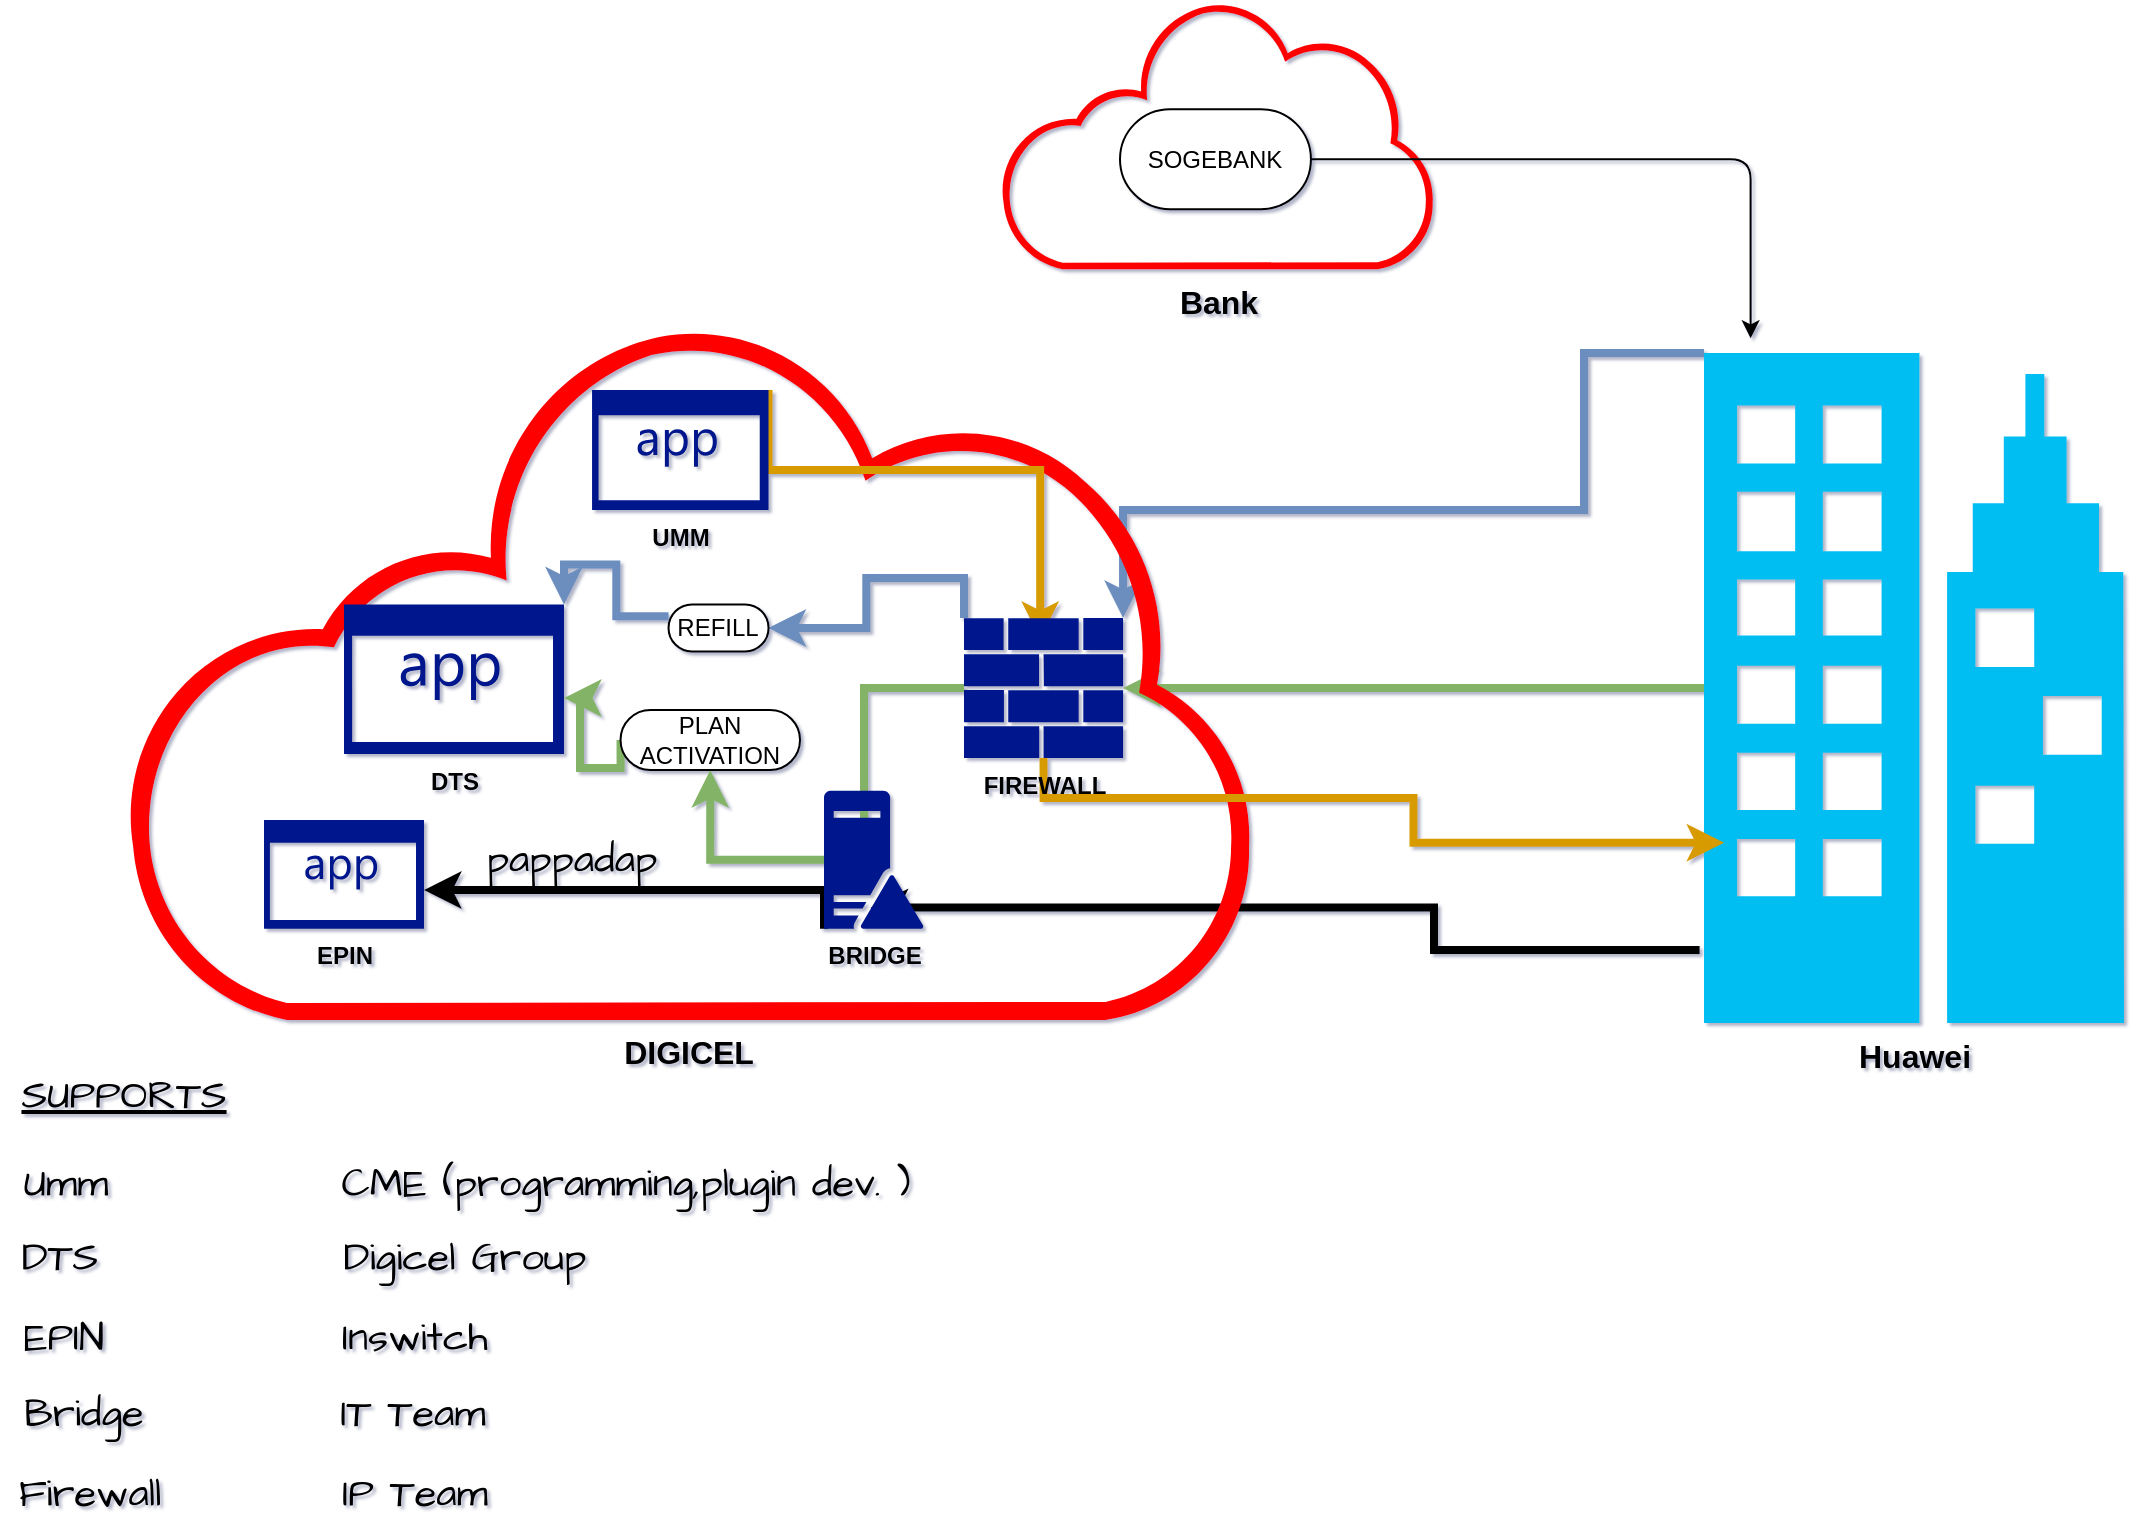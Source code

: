 <mxfile version="21.6.7" type="github">
  <diagram name="Page-1" id="t8YykXuLGxyKTEL0lErA">
    <mxGraphModel dx="1080" dy="1433" grid="1" gridSize="10" guides="1" tooltips="1" connect="1" arrows="1" fold="1" page="1" pageScale="1" pageWidth="1169" pageHeight="827" background="#ffffff" math="0" shadow="1">
      <root>
        <mxCell id="0" />
        <mxCell id="1" parent="0" />
        <mxCell id="xWJ1TwTEUtmIrzbeGdE--28" style="edgeStyle=orthogonalEdgeStyle;rounded=0;orthogonalLoop=1;jettySize=auto;html=1;exitX=0;exitY=0;exitDx=0;exitDy=0;exitPerimeter=0;entryX=1;entryY=0;entryDx=0;entryDy=0;entryPerimeter=0;fillColor=#dae8fc;strokeColor=#6c8ebf;strokeWidth=4;" edge="1" parent="1" source="xWJ1TwTEUtmIrzbeGdE--1" target="xWJ1TwTEUtmIrzbeGdE--17">
          <mxGeometry relative="1" as="geometry">
            <Array as="points">
              <mxPoint x="822" y="-623" />
              <mxPoint x="822" y="-545" />
              <mxPoint x="591" y="-545" />
            </Array>
          </mxGeometry>
        </mxCell>
        <mxCell id="xWJ1TwTEUtmIrzbeGdE--31" style="edgeStyle=orthogonalEdgeStyle;rounded=0;orthogonalLoop=1;jettySize=auto;html=1;exitX=0;exitY=0.5;exitDx=0;exitDy=0;exitPerimeter=0;entryX=1;entryY=0.5;entryDx=0;entryDy=0;entryPerimeter=0;fillColor=#d5e8d4;strokeColor=#82b366;strokeWidth=4;" edge="1" parent="1" source="xWJ1TwTEUtmIrzbeGdE--1" target="xWJ1TwTEUtmIrzbeGdE--17">
          <mxGeometry relative="1" as="geometry">
            <Array as="points">
              <mxPoint x="862" y="-456" />
            </Array>
          </mxGeometry>
        </mxCell>
        <mxCell id="xWJ1TwTEUtmIrzbeGdE--39" style="edgeStyle=orthogonalEdgeStyle;rounded=0;orthogonalLoop=1;jettySize=auto;html=1;exitX=-0.02;exitY=0.897;exitDx=0;exitDy=0;exitPerimeter=0;entryX=0.47;entryY=0.846;entryDx=0;entryDy=0;entryPerimeter=0;strokeWidth=4;" edge="1" parent="1" source="xWJ1TwTEUtmIrzbeGdE--1" target="xWJ1TwTEUtmIrzbeGdE--18">
          <mxGeometry relative="1" as="geometry">
            <Array as="points">
              <mxPoint x="747" y="-325" />
              <mxPoint x="747" y="-346" />
            </Array>
          </mxGeometry>
        </mxCell>
        <mxCell id="xWJ1TwTEUtmIrzbeGdE--1" value="&lt;b&gt;&lt;font style=&quot;font-size: 16px;&quot;&gt;Huawei&lt;/font&gt;&lt;/b&gt;" style="verticalLabelPosition=bottom;html=1;verticalAlign=top;align=center;strokeColor=none;fillColor=#00BEF2;shape=mxgraph.azure.enterprise;pointerEvents=1;" vertex="1" parent="1">
          <mxGeometry x="882" y="-623.5" width="210" height="335" as="geometry" />
        </mxCell>
        <mxCell id="xWJ1TwTEUtmIrzbeGdE--7" value="&lt;b&gt;&lt;font style=&quot;font-size: 16px;&quot;&gt;DIGICEL&lt;/font&gt;&lt;/b&gt;" style="sketch=0;aspect=fixed;pointerEvents=1;shadow=0;dashed=0;html=1;strokeColor=none;labelPosition=center;verticalLabelPosition=bottom;verticalAlign=top;align=center;fillColor=#FF0000;shape=mxgraph.mscae.enterprise.internet_hollow" vertex="1" parent="1">
          <mxGeometry x="92" y="-640" width="564.53" height="350" as="geometry" />
        </mxCell>
        <mxCell id="xWJ1TwTEUtmIrzbeGdE--37" style="edgeStyle=orthogonalEdgeStyle;rounded=0;orthogonalLoop=1;jettySize=auto;html=1;exitX=1;exitY=0;exitDx=0;exitDy=0;exitPerimeter=0;entryX=0.479;entryY=0.15;entryDx=0;entryDy=0;entryPerimeter=0;fillColor=#ffe6cc;strokeColor=#d79b00;strokeWidth=4;" edge="1" parent="1" source="xWJ1TwTEUtmIrzbeGdE--13" target="xWJ1TwTEUtmIrzbeGdE--17">
          <mxGeometry relative="1" as="geometry">
            <Array as="points">
              <mxPoint x="414" y="-565" />
              <mxPoint x="550" y="-565" />
            </Array>
          </mxGeometry>
        </mxCell>
        <mxCell id="xWJ1TwTEUtmIrzbeGdE--13" value="&lt;b&gt;UMM&lt;/b&gt;" style="sketch=0;aspect=fixed;pointerEvents=1;shadow=0;dashed=0;html=1;strokeColor=none;labelPosition=center;verticalLabelPosition=bottom;verticalAlign=top;align=center;fillColor=#00188D;shape=mxgraph.mscae.enterprise.application" vertex="1" parent="1">
          <mxGeometry x="326.03" y="-605" width="88.24" height="60" as="geometry" />
        </mxCell>
        <mxCell id="xWJ1TwTEUtmIrzbeGdE--14" value="&lt;b&gt;DTS&lt;/b&gt;" style="sketch=0;aspect=fixed;pointerEvents=1;shadow=0;dashed=0;html=1;strokeColor=none;labelPosition=center;verticalLabelPosition=bottom;verticalAlign=top;align=center;fillColor=#00188D;shape=mxgraph.mscae.enterprise.application" vertex="1" parent="1">
          <mxGeometry x="202" y="-497.8" width="110" height="74.8" as="geometry" />
        </mxCell>
        <mxCell id="xWJ1TwTEUtmIrzbeGdE--15" value="&lt;b&gt;EPIN&lt;/b&gt;" style="sketch=0;aspect=fixed;pointerEvents=1;shadow=0;dashed=0;html=1;strokeColor=none;labelPosition=center;verticalLabelPosition=bottom;verticalAlign=top;align=center;fillColor=#00188D;shape=mxgraph.mscae.enterprise.application" vertex="1" parent="1">
          <mxGeometry x="162" y="-390" width="80" height="54.4" as="geometry" />
        </mxCell>
        <mxCell id="xWJ1TwTEUtmIrzbeGdE--29" style="edgeStyle=orthogonalEdgeStyle;rounded=0;orthogonalLoop=1;jettySize=auto;html=1;exitX=0;exitY=0;exitDx=0;exitDy=0;exitPerimeter=0;entryX=1;entryY=0.5;entryDx=0;entryDy=0;fillColor=#dae8fc;strokeColor=#6c8ebf;strokeWidth=4;" edge="1" parent="1" source="xWJ1TwTEUtmIrzbeGdE--17" target="xWJ1TwTEUtmIrzbeGdE--23">
          <mxGeometry relative="1" as="geometry" />
        </mxCell>
        <mxCell id="xWJ1TwTEUtmIrzbeGdE--32" style="edgeStyle=orthogonalEdgeStyle;rounded=0;orthogonalLoop=1;jettySize=auto;html=1;exitX=0;exitY=0.5;exitDx=0;exitDy=0;exitPerimeter=0;entryX=0.403;entryY=0.522;entryDx=0;entryDy=0;entryPerimeter=0;fillColor=#d5e8d4;strokeColor=#82b366;strokeWidth=4;" edge="1" parent="1" source="xWJ1TwTEUtmIrzbeGdE--17" target="xWJ1TwTEUtmIrzbeGdE--18">
          <mxGeometry relative="1" as="geometry" />
        </mxCell>
        <mxCell id="xWJ1TwTEUtmIrzbeGdE--38" style="edgeStyle=orthogonalEdgeStyle;rounded=0;orthogonalLoop=1;jettySize=auto;html=1;exitX=0.5;exitY=1;exitDx=0;exitDy=0;exitPerimeter=0;entryX=0.048;entryY=0.731;entryDx=0;entryDy=0;entryPerimeter=0;strokeColor=#d79b00;fillColor=#ffe6cc;strokeWidth=4;" edge="1" parent="1" source="xWJ1TwTEUtmIrzbeGdE--17" target="xWJ1TwTEUtmIrzbeGdE--1">
          <mxGeometry relative="1" as="geometry" />
        </mxCell>
        <mxCell id="xWJ1TwTEUtmIrzbeGdE--17" value="&lt;b&gt;FIREWALL&lt;/b&gt;" style="sketch=0;aspect=fixed;pointerEvents=1;shadow=0;dashed=0;html=1;strokeColor=none;labelPosition=center;verticalLabelPosition=bottom;verticalAlign=top;align=center;fillColor=#00188D;shape=mxgraph.mscae.enterprise.firewall" vertex="1" parent="1">
          <mxGeometry x="512" y="-491" width="79.54" height="70" as="geometry" />
        </mxCell>
        <mxCell id="xWJ1TwTEUtmIrzbeGdE--36" style="edgeStyle=orthogonalEdgeStyle;rounded=0;orthogonalLoop=1;jettySize=auto;html=1;exitX=0;exitY=0.5;exitDx=0;exitDy=0;exitPerimeter=0;entryX=0.5;entryY=1;entryDx=0;entryDy=0;fillColor=#d5e8d4;strokeColor=#82b366;strokeWidth=4;" edge="1" parent="1" source="xWJ1TwTEUtmIrzbeGdE--18" target="xWJ1TwTEUtmIrzbeGdE--24">
          <mxGeometry relative="1" as="geometry" />
        </mxCell>
        <mxCell id="xWJ1TwTEUtmIrzbeGdE--40" style="edgeStyle=orthogonalEdgeStyle;rounded=0;orthogonalLoop=1;jettySize=auto;html=1;exitX=0;exitY=1;exitDx=0;exitDy=0;exitPerimeter=0;strokeWidth=4;" edge="1" parent="1" source="xWJ1TwTEUtmIrzbeGdE--18" target="xWJ1TwTEUtmIrzbeGdE--15">
          <mxGeometry relative="1" as="geometry">
            <Array as="points">
              <mxPoint x="442" y="-355" />
            </Array>
          </mxGeometry>
        </mxCell>
        <mxCell id="xWJ1TwTEUtmIrzbeGdE--18" value="&lt;b&gt;BRIDGE&lt;/b&gt;" style="sketch=0;aspect=fixed;pointerEvents=1;shadow=0;dashed=0;html=1;strokeColor=none;labelPosition=center;verticalLabelPosition=bottom;verticalAlign=top;align=center;fillColor=#00188D;shape=mxgraph.mscae.enterprise.domain_controller" vertex="1" parent="1">
          <mxGeometry x="442" y="-404.6" width="49.68" height="69" as="geometry" />
        </mxCell>
        <mxCell id="xWJ1TwTEUtmIrzbeGdE--30" style="edgeStyle=orthogonalEdgeStyle;rounded=0;orthogonalLoop=1;jettySize=auto;html=1;exitX=0;exitY=0.25;exitDx=0;exitDy=0;entryX=1;entryY=0;entryDx=0;entryDy=0;entryPerimeter=0;fillColor=#dae8fc;strokeColor=#6c8ebf;strokeWidth=4;" edge="1" parent="1" source="xWJ1TwTEUtmIrzbeGdE--23" target="xWJ1TwTEUtmIrzbeGdE--14">
          <mxGeometry relative="1" as="geometry" />
        </mxCell>
        <mxCell id="xWJ1TwTEUtmIrzbeGdE--23" value="REFILL" style="rounded=1;whiteSpace=wrap;html=1;arcSize=50;" vertex="1" parent="1">
          <mxGeometry x="364.27" y="-497.8" width="50" height="23.5" as="geometry" />
        </mxCell>
        <mxCell id="xWJ1TwTEUtmIrzbeGdE--35" style="edgeStyle=orthogonalEdgeStyle;rounded=0;orthogonalLoop=1;jettySize=auto;html=1;exitX=0;exitY=0.5;exitDx=0;exitDy=0;fillColor=#d5e8d4;strokeColor=#82b366;strokeWidth=4;" edge="1" parent="1" source="xWJ1TwTEUtmIrzbeGdE--24" target="xWJ1TwTEUtmIrzbeGdE--14">
          <mxGeometry relative="1" as="geometry">
            <Array as="points">
              <mxPoint x="320" y="-416" />
              <mxPoint x="320" y="-451" />
            </Array>
          </mxGeometry>
        </mxCell>
        <mxCell id="xWJ1TwTEUtmIrzbeGdE--24" value="PLAN ACTIVATION" style="rounded=1;whiteSpace=wrap;html=1;arcSize=50;" vertex="1" parent="1">
          <mxGeometry x="340.27" y="-445" width="89.73" height="30" as="geometry" />
        </mxCell>
        <mxCell id="xWJ1TwTEUtmIrzbeGdE--42" value="pappadap" style="text;html=1;strokeColor=none;fillColor=none;align=center;verticalAlign=middle;whiteSpace=wrap;rounded=0;fontSize=20;fontFamily=Architects Daughter;" vertex="1" parent="1">
          <mxGeometry x="286" y="-386" width="60" height="30" as="geometry" />
        </mxCell>
        <mxCell id="xWJ1TwTEUtmIrzbeGdE--45" value="&lt;u&gt;SUPPORTS&lt;/u&gt;" style="text;html=1;strokeColor=none;fillColor=none;align=center;verticalAlign=middle;whiteSpace=wrap;rounded=0;fontSize=20;fontFamily=Architects Daughter;" vertex="1" parent="1">
          <mxGeometry x="42" y="-278" width="100" height="50" as="geometry" />
        </mxCell>
        <mxCell id="xWJ1TwTEUtmIrzbeGdE--46" value="Umm" style="text;html=1;strokeColor=none;fillColor=none;align=center;verticalAlign=middle;whiteSpace=wrap;rounded=0;fontSize=20;fontFamily=Architects Daughter;imageAlign=left;imageAspect=1;" vertex="1" parent="1">
          <mxGeometry x="33" y="-224" width="60" height="30" as="geometry" />
        </mxCell>
        <mxCell id="xWJ1TwTEUtmIrzbeGdE--47" value="DTS" style="text;html=1;strokeColor=none;fillColor=none;align=center;verticalAlign=middle;whiteSpace=wrap;rounded=0;fontSize=20;fontFamily=Architects Daughter;imageAlign=left;imageAspect=1;" vertex="1" parent="1">
          <mxGeometry x="30" y="-187" width="60" height="30" as="geometry" />
        </mxCell>
        <mxCell id="xWJ1TwTEUtmIrzbeGdE--48" value="EPIN" style="text;html=1;strokeColor=none;fillColor=none;align=center;verticalAlign=middle;whiteSpace=wrap;rounded=0;fontSize=20;fontFamily=Architects Daughter;imageAlign=left;imageAspect=1;" vertex="1" parent="1">
          <mxGeometry x="32" y="-147" width="60" height="30" as="geometry" />
        </mxCell>
        <mxCell id="xWJ1TwTEUtmIrzbeGdE--49" value="Bridge" style="text;html=1;strokeColor=none;fillColor=none;align=center;verticalAlign=middle;whiteSpace=wrap;rounded=0;fontSize=20;fontFamily=Architects Daughter;imageAlign=left;imageAspect=1;" vertex="1" parent="1">
          <mxGeometry x="42" y="-109" width="60" height="30" as="geometry" />
        </mxCell>
        <mxCell id="xWJ1TwTEUtmIrzbeGdE--50" value="Firewall" style="text;html=1;strokeColor=none;fillColor=none;align=center;verticalAlign=middle;whiteSpace=wrap;rounded=0;fontSize=20;fontFamily=Architects Daughter;imageAlign=left;imageAspect=1;" vertex="1" parent="1">
          <mxGeometry x="45" y="-69" width="60" height="30" as="geometry" />
        </mxCell>
        <mxCell id="xWJ1TwTEUtmIrzbeGdE--53" value="CME (programming,plugin dev. )" style="text;html=1;strokeColor=none;fillColor=none;align=center;verticalAlign=middle;whiteSpace=wrap;rounded=0;fontSize=20;fontFamily=Architects Daughter;" vertex="1" parent="1">
          <mxGeometry x="158.0" y="-224" width="370" height="30" as="geometry" />
        </mxCell>
        <mxCell id="xWJ1TwTEUtmIrzbeGdE--54" value="Digicel Group" style="text;html=1;strokeColor=none;fillColor=none;align=center;verticalAlign=middle;whiteSpace=wrap;rounded=0;fontSize=20;fontFamily=Architects Daughter;" vertex="1" parent="1">
          <mxGeometry x="193" y="-187" width="139.16" height="30" as="geometry" />
        </mxCell>
        <mxCell id="xWJ1TwTEUtmIrzbeGdE--55" value="Inswitch" style="text;html=1;strokeColor=none;fillColor=none;align=center;verticalAlign=middle;whiteSpace=wrap;rounded=0;fontSize=20;fontFamily=Architects Daughter;" vertex="1" parent="1">
          <mxGeometry x="168.11" y="-147" width="139.16" height="30" as="geometry" />
        </mxCell>
        <mxCell id="xWJ1TwTEUtmIrzbeGdE--56" value="IT Team" style="text;html=1;strokeColor=none;fillColor=none;align=center;verticalAlign=middle;whiteSpace=wrap;rounded=0;fontSize=20;fontFamily=Architects Daughter;" vertex="1" parent="1">
          <mxGeometry x="167" y="-109" width="139.16" height="30" as="geometry" />
        </mxCell>
        <mxCell id="xWJ1TwTEUtmIrzbeGdE--57" value="IP Team" style="text;html=1;strokeColor=none;fillColor=none;align=center;verticalAlign=middle;whiteSpace=wrap;rounded=0;fontSize=20;fontFamily=Architects Daughter;" vertex="1" parent="1">
          <mxGeometry x="168.11" y="-69" width="139.16" height="30" as="geometry" />
        </mxCell>
        <mxCell id="xWJ1TwTEUtmIrzbeGdE--58" value="&lt;b&gt;&lt;font style=&quot;font-size: 16px;&quot;&gt;Bank&lt;/font&gt;&lt;/b&gt;" style="sketch=0;aspect=fixed;pointerEvents=1;shadow=0;dashed=0;html=1;strokeColor=none;labelPosition=center;verticalLabelPosition=bottom;verticalAlign=top;align=center;fillColor=#FF0000;shape=mxgraph.mscae.enterprise.internet_hollow" vertex="1" parent="1">
          <mxGeometry x="530" y="-800" width="217.1" height="134.6" as="geometry" />
        </mxCell>
        <mxCell id="xWJ1TwTEUtmIrzbeGdE--61" style="edgeStyle=orthogonalEdgeStyle;rounded=1;hachureGap=4;orthogonalLoop=1;jettySize=auto;html=1;exitX=1;exitY=0.5;exitDx=0;exitDy=0;fontFamily=Architects Daughter;fontSource=https%3A%2F%2Ffonts.googleapis.com%2Fcss%3Ffamily%3DArchitects%2BDaughter;fontSize=16;entryX=0.111;entryY=-0.022;entryDx=0;entryDy=0;entryPerimeter=0;" edge="1" parent="1" source="xWJ1TwTEUtmIrzbeGdE--59" target="xWJ1TwTEUtmIrzbeGdE--1">
          <mxGeometry relative="1" as="geometry">
            <mxPoint x="900" y="-680" as="targetPoint" />
          </mxGeometry>
        </mxCell>
        <mxCell id="xWJ1TwTEUtmIrzbeGdE--59" value="SOGEBANK" style="rounded=1;whiteSpace=wrap;html=1;arcSize=50;" vertex="1" parent="1">
          <mxGeometry x="590" y="-745.4" width="95.47" height="50" as="geometry" />
        </mxCell>
      </root>
    </mxGraphModel>
  </diagram>
</mxfile>

